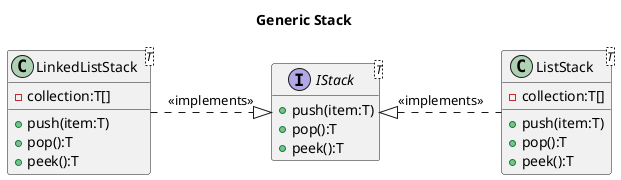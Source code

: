 @startuml
title Generic Stack

interface IStack<T>{
    +push(item:T)
    +pop():T
    +peek():T
}

class LinkedListStack<T>{
    -collection:T[]
    +push(item:T)
    +pop():T
    +peek():T
}

class ListStack<T>{
    -collection:T[]
    +push(item:T)
    +pop():T
    +peek():T
}

ListStack -.l-|> IStack : <<implements>>
LinkedListStack -.r-|> IStack : <<implements>>

hide empty members
@enduml